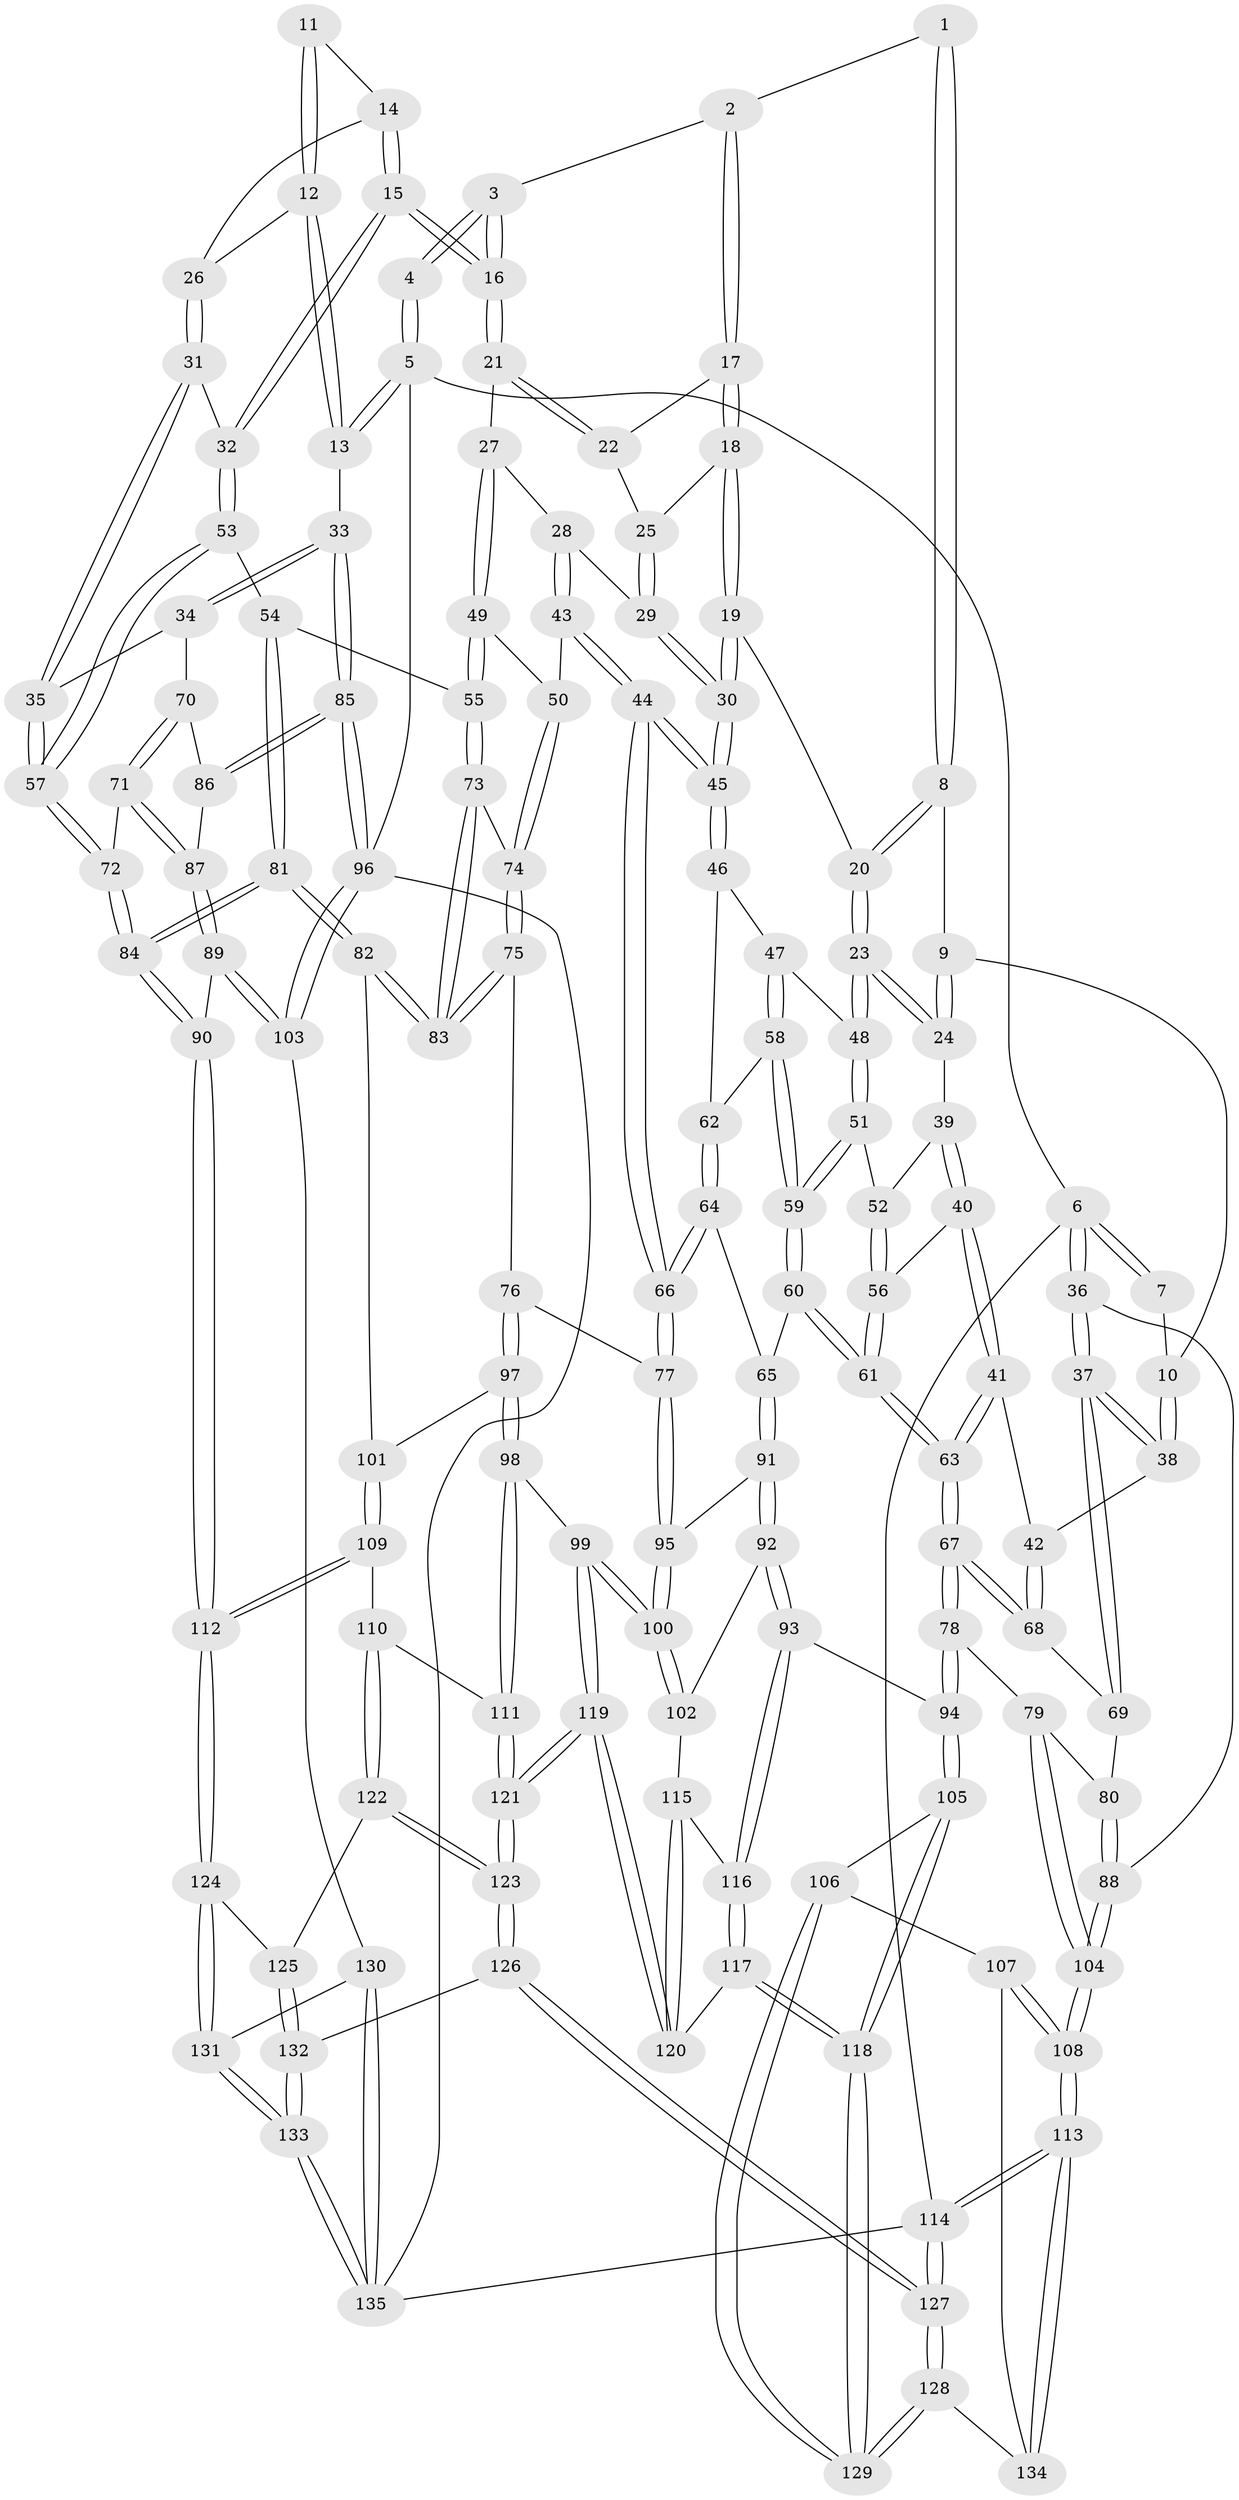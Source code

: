 // Generated by graph-tools (version 1.1) at 2025/27/03/15/25 16:27:56]
// undirected, 135 vertices, 334 edges
graph export_dot {
graph [start="1"]
  node [color=gray90,style=filled];
  1 [pos="+0.19619225750639735+0"];
  2 [pos="+0.46036784705444617+0"];
  3 [pos="+0.5419822599097316+0"];
  4 [pos="+0.795460548570157+0"];
  5 [pos="+1+0"];
  6 [pos="+0+0"];
  7 [pos="+0.188474115607983+0"];
  8 [pos="+0.19945284671821542+0.08381753008689509"];
  9 [pos="+0.1904317636453135+0.08966263550803362"];
  10 [pos="+0.04814594015524692+0.12019293415188871"];
  11 [pos="+0.8154387644103845+0"];
  12 [pos="+1+0.11165056270490897"];
  13 [pos="+1+0.07075128845855684"];
  14 [pos="+0.805015620792328+0.059374110213079215"];
  15 [pos="+0.7423001723542074+0.17638405895742978"];
  16 [pos="+0.7179049858350661+0.17103143219007935"];
  17 [pos="+0.45616173061333987+0"];
  18 [pos="+0.4403291348300393+0.015175879961246828"];
  19 [pos="+0.35871074630058924+0.14221803832571597"];
  20 [pos="+0.3260445304267861+0.15914933622929422"];
  21 [pos="+0.717827096495512+0.17103358278754746"];
  22 [pos="+0.6438729642551629+0.11281256969510887"];
  23 [pos="+0.3071430332453866+0.19140925809444123"];
  24 [pos="+0.16258644306224926+0.22112224520221901"];
  25 [pos="+0.5025636347022575+0.09680697896295656"];
  26 [pos="+0.9889207613912323+0.12040690268208969"];
  27 [pos="+0.6875765751361933+0.1796002392504402"];
  28 [pos="+0.6153332323024507+0.19395516373949676"];
  29 [pos="+0.5310869795248722+0.14171857177273967"];
  30 [pos="+0.47308676197029026+0.27309193641229923"];
  31 [pos="+0.8995053507479689+0.22904940226815226"];
  32 [pos="+0.74408959133964+0.17937438306605397"];
  33 [pos="+1+0.33766586079543076"];
  34 [pos="+1+0.32732897059207344"];
  35 [pos="+0.9320589195136315+0.2980929067020016"];
  36 [pos="+0+0.24411344829831438"];
  37 [pos="+0+0.24241595969415672"];
  38 [pos="+0+0.2236162629328828"];
  39 [pos="+0.15590609311811982+0.22551980847440514"];
  40 [pos="+0.012188615086768698+0.23724345051395304"];
  41 [pos="+0.009764122553848158+0.23703701771945832"];
  42 [pos="+0+0.2287002654881474"];
  43 [pos="+0.5069906622587596+0.3341776986370269"];
  44 [pos="+0.5069089923453496+0.3341820911976176"];
  45 [pos="+0.49333451599142486+0.32203169818987504"];
  46 [pos="+0.35855065743198816+0.32172530112528586"];
  47 [pos="+0.3414166450206707+0.3115973809725214"];
  48 [pos="+0.30185347550881914+0.2821262997864272"];
  49 [pos="+0.5847117082030387+0.3649712117203151"];
  50 [pos="+0.5785935930869516+0.3643960828471269"];
  51 [pos="+0.2781178184413887+0.30274802860681455"];
  52 [pos="+0.1931571591097513+0.2809384788593692"];
  53 [pos="+0.7356386796607388+0.3306643722449551"];
  54 [pos="+0.6644269869519134+0.3797448545595415"];
  55 [pos="+0.6617773764175209+0.37982567110063203"];
  56 [pos="+0.1752625586358323+0.33905916504712785"];
  57 [pos="+0.8490525424225186+0.4060014804927456"];
  58 [pos="+0.3149980400105457+0.3763353078114645"];
  59 [pos="+0.22586613141231354+0.4098490151317241"];
  60 [pos="+0.22158609573016114+0.4164670338055163"];
  61 [pos="+0.20998812799129593+0.4198326958262043"];
  62 [pos="+0.35319032318911064+0.3842115731584418"];
  63 [pos="+0.2022771095022093+0.42593824935948255"];
  64 [pos="+0.36139304486304274+0.4265172620392201"];
  65 [pos="+0.3006484746765848+0.45203305992077014"];
  66 [pos="+0.45069589397577153+0.44457237669380734"];
  67 [pos="+0.18973894406466973+0.4379445830359935"];
  68 [pos="+0.13440766253174152+0.4164045384383281"];
  69 [pos="+0.06486641732451116+0.42718980777675236"];
  70 [pos="+0.9222895580616278+0.43736379301047473"];
  71 [pos="+0.9110326356502508+0.4383632999135605"];
  72 [pos="+0.849495764324711+0.4080495351070575"];
  73 [pos="+0.6107845222369099+0.5024670910675649"];
  74 [pos="+0.5762853172382301+0.4616158819994738"];
  75 [pos="+0.49428445328855114+0.5159383111049123"];
  76 [pos="+0.4792449084180621+0.5163544673268592"];
  77 [pos="+0.4591766871041075+0.505555849704122"];
  78 [pos="+0.14885887361148026+0.5566840591438199"];
  79 [pos="+0.13130344868649818+0.5501066994561701"];
  80 [pos="+0.06487310056854453+0.47899907389199153"];
  81 [pos="+0.7377691383985737+0.5670835904554441"];
  82 [pos="+0.6383692838550089+0.5636616629185365"];
  83 [pos="+0.619212378424938+0.5447252862343709"];
  84 [pos="+0.7734248812612557+0.5843326894672993"];
  85 [pos="+1+0.41020812414905283"];
  86 [pos="+0.9842797516357208+0.45075105514251346"];
  87 [pos="+0.96061770070273+0.5545073482008559"];
  88 [pos="+0+0.40987507032727843"];
  89 [pos="+0.9940855136136822+0.6883175318006464"];
  90 [pos="+0.8206862089098393+0.6684069854228732"];
  91 [pos="+0.32746776165376007+0.5456540628710569"];
  92 [pos="+0.32083515188215633+0.5542674917687468"];
  93 [pos="+0.21724135202593434+0.6127689502370373"];
  94 [pos="+0.16046993122334702+0.5886624236643925"];
  95 [pos="+0.4285025680334119+0.5320947713814541"];
  96 [pos="+1+0.7522085453751399"];
  97 [pos="+0.5213231194931651+0.6194039865911708"];
  98 [pos="+0.4647398856016358+0.6803566501695008"];
  99 [pos="+0.42193569550689713+0.6757071233961593"];
  100 [pos="+0.4159228673746738+0.668900132001596"];
  101 [pos="+0.5819766603612356+0.625664745669512"];
  102 [pos="+0.38143448745952563+0.6597081074033334"];
  103 [pos="+1+0.7483807905999326"];
  104 [pos="+0+0.5374258113123719"];
  105 [pos="+0.09114934951896615+0.6723164207368828"];
  106 [pos="+0+0.7247725269955422"];
  107 [pos="+0+0.7266948385433606"];
  108 [pos="+0+0.717179603596377"];
  109 [pos="+0.5948259053935483+0.6902643185141631"];
  110 [pos="+0.5371086769662553+0.7280915299844514"];
  111 [pos="+0.5027642484712853+0.7213007499005709"];
  112 [pos="+0.7375328683216158+0.7643431257862972"];
  113 [pos="+0+1"];
  114 [pos="+0+1"];
  115 [pos="+0.30436639694262874+0.6746201879335456"];
  116 [pos="+0.2507940538300043+0.6671279272094421"];
  117 [pos="+0.2424482033689995+0.7645774047015765"];
  118 [pos="+0.1837082611030455+0.8646555088514416"];
  119 [pos="+0.38215070120087596+0.7741908574923047"];
  120 [pos="+0.35483657252242484+0.7642624803362073"];
  121 [pos="+0.42743059247203524+0.9128890527582775"];
  122 [pos="+0.5843005421769424+0.8314525578826215"];
  123 [pos="+0.43169550994684674+0.960621971539944"];
  124 [pos="+0.7272575407221002+0.7930215562907538"];
  125 [pos="+0.6533959056097743+0.8164325401227487"];
  126 [pos="+0.3748191418060733+1"];
  127 [pos="+0.33706862190760734+1"];
  128 [pos="+0.18835743819313594+0.8975065128478178"];
  129 [pos="+0.18334734987759213+0.8675000575042683"];
  130 [pos="+0.9126268191476424+0.9193949982257917"];
  131 [pos="+0.7440357966001286+0.851974146313682"];
  132 [pos="+0.56677416395464+1"];
  133 [pos="+0.6868647808153413+1"];
  134 [pos="+0.07032379417456103+0.9049447447863508"];
  135 [pos="+0.7667790283149297+1"];
  1 -- 2;
  1 -- 8;
  1 -- 8;
  2 -- 3;
  2 -- 17;
  2 -- 17;
  3 -- 4;
  3 -- 4;
  3 -- 16;
  3 -- 16;
  4 -- 5;
  4 -- 5;
  5 -- 6;
  5 -- 13;
  5 -- 13;
  5 -- 96;
  6 -- 7;
  6 -- 7;
  6 -- 36;
  6 -- 36;
  6 -- 114;
  7 -- 10;
  8 -- 9;
  8 -- 20;
  8 -- 20;
  9 -- 10;
  9 -- 24;
  9 -- 24;
  10 -- 38;
  10 -- 38;
  11 -- 12;
  11 -- 12;
  11 -- 14;
  12 -- 13;
  12 -- 13;
  12 -- 26;
  13 -- 33;
  14 -- 15;
  14 -- 15;
  14 -- 26;
  15 -- 16;
  15 -- 16;
  15 -- 32;
  15 -- 32;
  16 -- 21;
  16 -- 21;
  17 -- 18;
  17 -- 18;
  17 -- 22;
  18 -- 19;
  18 -- 19;
  18 -- 25;
  19 -- 20;
  19 -- 30;
  19 -- 30;
  20 -- 23;
  20 -- 23;
  21 -- 22;
  21 -- 22;
  21 -- 27;
  22 -- 25;
  23 -- 24;
  23 -- 24;
  23 -- 48;
  23 -- 48;
  24 -- 39;
  25 -- 29;
  25 -- 29;
  26 -- 31;
  26 -- 31;
  27 -- 28;
  27 -- 49;
  27 -- 49;
  28 -- 29;
  28 -- 43;
  28 -- 43;
  29 -- 30;
  29 -- 30;
  30 -- 45;
  30 -- 45;
  31 -- 32;
  31 -- 35;
  31 -- 35;
  32 -- 53;
  32 -- 53;
  33 -- 34;
  33 -- 34;
  33 -- 85;
  33 -- 85;
  34 -- 35;
  34 -- 70;
  35 -- 57;
  35 -- 57;
  36 -- 37;
  36 -- 37;
  36 -- 88;
  37 -- 38;
  37 -- 38;
  37 -- 69;
  37 -- 69;
  38 -- 42;
  39 -- 40;
  39 -- 40;
  39 -- 52;
  40 -- 41;
  40 -- 41;
  40 -- 56;
  41 -- 42;
  41 -- 63;
  41 -- 63;
  42 -- 68;
  42 -- 68;
  43 -- 44;
  43 -- 44;
  43 -- 50;
  44 -- 45;
  44 -- 45;
  44 -- 66;
  44 -- 66;
  45 -- 46;
  45 -- 46;
  46 -- 47;
  46 -- 62;
  47 -- 48;
  47 -- 58;
  47 -- 58;
  48 -- 51;
  48 -- 51;
  49 -- 50;
  49 -- 55;
  49 -- 55;
  50 -- 74;
  50 -- 74;
  51 -- 52;
  51 -- 59;
  51 -- 59;
  52 -- 56;
  52 -- 56;
  53 -- 54;
  53 -- 57;
  53 -- 57;
  54 -- 55;
  54 -- 81;
  54 -- 81;
  55 -- 73;
  55 -- 73;
  56 -- 61;
  56 -- 61;
  57 -- 72;
  57 -- 72;
  58 -- 59;
  58 -- 59;
  58 -- 62;
  59 -- 60;
  59 -- 60;
  60 -- 61;
  60 -- 61;
  60 -- 65;
  61 -- 63;
  61 -- 63;
  62 -- 64;
  62 -- 64;
  63 -- 67;
  63 -- 67;
  64 -- 65;
  64 -- 66;
  64 -- 66;
  65 -- 91;
  65 -- 91;
  66 -- 77;
  66 -- 77;
  67 -- 68;
  67 -- 68;
  67 -- 78;
  67 -- 78;
  68 -- 69;
  69 -- 80;
  70 -- 71;
  70 -- 71;
  70 -- 86;
  71 -- 72;
  71 -- 87;
  71 -- 87;
  72 -- 84;
  72 -- 84;
  73 -- 74;
  73 -- 83;
  73 -- 83;
  74 -- 75;
  74 -- 75;
  75 -- 76;
  75 -- 83;
  75 -- 83;
  76 -- 77;
  76 -- 97;
  76 -- 97;
  77 -- 95;
  77 -- 95;
  78 -- 79;
  78 -- 94;
  78 -- 94;
  79 -- 80;
  79 -- 104;
  79 -- 104;
  80 -- 88;
  80 -- 88;
  81 -- 82;
  81 -- 82;
  81 -- 84;
  81 -- 84;
  82 -- 83;
  82 -- 83;
  82 -- 101;
  84 -- 90;
  84 -- 90;
  85 -- 86;
  85 -- 86;
  85 -- 96;
  85 -- 96;
  86 -- 87;
  87 -- 89;
  87 -- 89;
  88 -- 104;
  88 -- 104;
  89 -- 90;
  89 -- 103;
  89 -- 103;
  90 -- 112;
  90 -- 112;
  91 -- 92;
  91 -- 92;
  91 -- 95;
  92 -- 93;
  92 -- 93;
  92 -- 102;
  93 -- 94;
  93 -- 116;
  93 -- 116;
  94 -- 105;
  94 -- 105;
  95 -- 100;
  95 -- 100;
  96 -- 103;
  96 -- 103;
  96 -- 135;
  97 -- 98;
  97 -- 98;
  97 -- 101;
  98 -- 99;
  98 -- 111;
  98 -- 111;
  99 -- 100;
  99 -- 100;
  99 -- 119;
  99 -- 119;
  100 -- 102;
  100 -- 102;
  101 -- 109;
  101 -- 109;
  102 -- 115;
  103 -- 130;
  104 -- 108;
  104 -- 108;
  105 -- 106;
  105 -- 118;
  105 -- 118;
  106 -- 107;
  106 -- 129;
  106 -- 129;
  107 -- 108;
  107 -- 108;
  107 -- 134;
  108 -- 113;
  108 -- 113;
  109 -- 110;
  109 -- 112;
  109 -- 112;
  110 -- 111;
  110 -- 122;
  110 -- 122;
  111 -- 121;
  111 -- 121;
  112 -- 124;
  112 -- 124;
  113 -- 114;
  113 -- 114;
  113 -- 134;
  113 -- 134;
  114 -- 127;
  114 -- 127;
  114 -- 135;
  115 -- 116;
  115 -- 120;
  115 -- 120;
  116 -- 117;
  116 -- 117;
  117 -- 118;
  117 -- 118;
  117 -- 120;
  118 -- 129;
  118 -- 129;
  119 -- 120;
  119 -- 120;
  119 -- 121;
  119 -- 121;
  121 -- 123;
  121 -- 123;
  122 -- 123;
  122 -- 123;
  122 -- 125;
  123 -- 126;
  123 -- 126;
  124 -- 125;
  124 -- 131;
  124 -- 131;
  125 -- 132;
  125 -- 132;
  126 -- 127;
  126 -- 127;
  126 -- 132;
  127 -- 128;
  127 -- 128;
  128 -- 129;
  128 -- 129;
  128 -- 134;
  130 -- 131;
  130 -- 135;
  130 -- 135;
  131 -- 133;
  131 -- 133;
  132 -- 133;
  132 -- 133;
  133 -- 135;
  133 -- 135;
}
